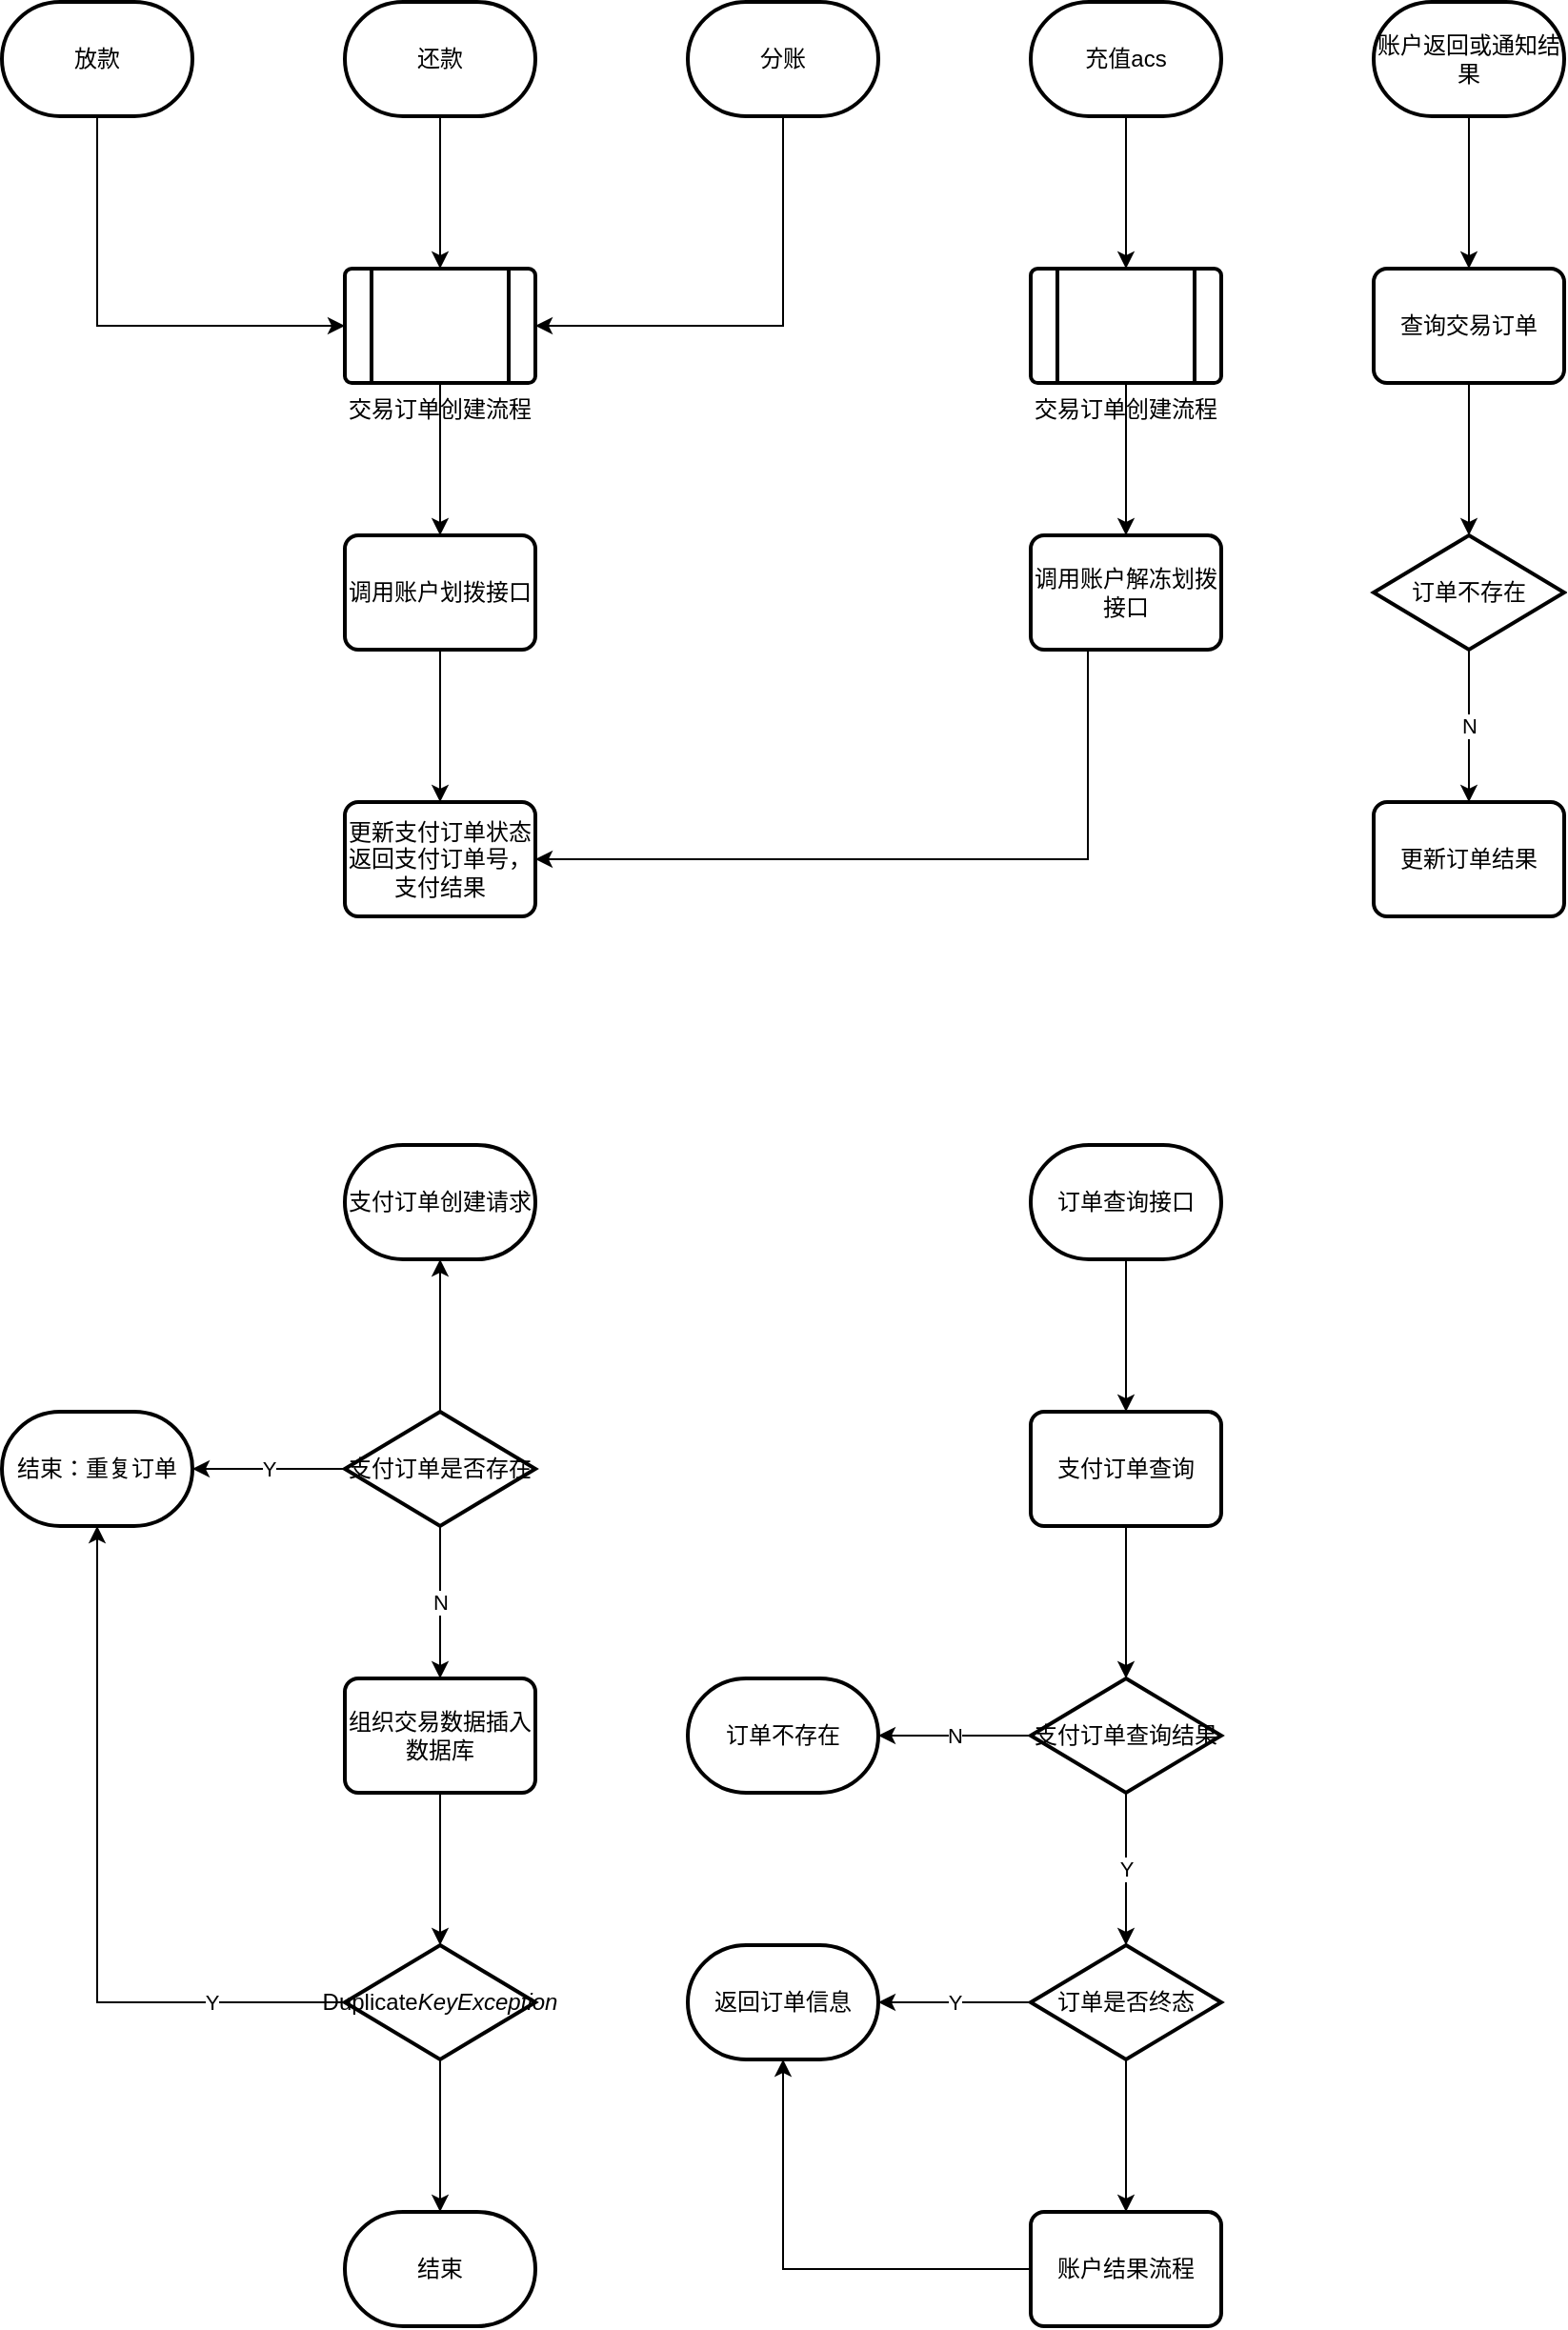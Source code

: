 <mxfile version="10.6.3" type="github"><diagram id="NWJcT1QCW1dGEFIDILSk" name="第 1 页"><mxGraphModel dx="1398" dy="833" grid="1" gridSize="10" guides="1" tooltips="1" connect="1" arrows="1" fold="1" page="1" pageScale="1" pageWidth="1100" pageHeight="850" math="0" shadow="0"><root><mxCell id="0"/><mxCell id="1" parent="0"/><mxCell id="Udy7956C5ADxA2FnRkIs-68" style="edgeStyle=orthogonalEdgeStyle;rounded=0;orthogonalLoop=1;jettySize=auto;html=1;" edge="1" parent="1" source="Udy7956C5ADxA2FnRkIs-1" target="Udy7956C5ADxA2FnRkIs-67"><mxGeometry relative="1" as="geometry"/></mxCell><mxCell id="Udy7956C5ADxA2FnRkIs-1" value="还款" style="strokeWidth=2;html=1;shape=mxgraph.flowchart.terminator;whiteSpace=wrap;fontFamily=Helvetica;fontSize=12;fontColor=#000000;align=center;strokeColor=#000000;fillColor=#ffffff;" vertex="1" parent="1"><mxGeometry x="310" y="40" width="100" height="60" as="geometry"/></mxCell><mxCell id="Udy7956C5ADxA2FnRkIs-39" value="" style="edgeStyle=orthogonalEdgeStyle;rounded=0;orthogonalLoop=1;jettySize=auto;html=1;" edge="1" parent="1" source="Udy7956C5ADxA2FnRkIs-32" target="Udy7956C5ADxA2FnRkIs-38"><mxGeometry relative="1" as="geometry"/></mxCell><mxCell id="Udy7956C5ADxA2FnRkIs-32" value="调用账户划拨接口" style="rounded=1;whiteSpace=wrap;html=1;absoluteArcSize=1;arcSize=14;strokeWidth=2;fontFamily=Helvetica;fontSize=12;fontColor=#000000;align=center;strokeColor=#000000;fillColor=#ffffff;" vertex="1" parent="1"><mxGeometry x="310" y="320" width="100" height="60" as="geometry"/></mxCell><mxCell id="Udy7956C5ADxA2FnRkIs-38" value="&lt;div&gt;更新支付订单状态&lt;/div&gt;&lt;div&gt;返回支付订单号，支付结果&lt;br&gt;&lt;/div&gt;" style="rounded=1;whiteSpace=wrap;html=1;absoluteArcSize=1;arcSize=14;strokeWidth=2;fontFamily=Helvetica;fontSize=12;fontColor=#000000;align=center;strokeColor=#000000;fillColor=#ffffff;" vertex="1" parent="1"><mxGeometry x="310" y="460" width="100" height="60" as="geometry"/></mxCell><mxCell id="Udy7956C5ADxA2FnRkIs-69" style="edgeStyle=orthogonalEdgeStyle;rounded=0;orthogonalLoop=1;jettySize=auto;html=1;entryX=0;entryY=0.5;entryDx=0;entryDy=0;" edge="1" parent="1" source="Udy7956C5ADxA2FnRkIs-4" target="Udy7956C5ADxA2FnRkIs-67"><mxGeometry relative="1" as="geometry"><Array as="points"><mxPoint x="180" y="210"/></Array></mxGeometry></mxCell><mxCell id="Udy7956C5ADxA2FnRkIs-4" value="放款" style="strokeWidth=2;html=1;shape=mxgraph.flowchart.terminator;whiteSpace=wrap;fontFamily=Helvetica;fontSize=12;fontColor=#000000;align=center;strokeColor=#000000;fillColor=#ffffff;" vertex="1" parent="1"><mxGeometry x="130" y="40" width="100" height="60" as="geometry"/></mxCell><mxCell id="Udy7956C5ADxA2FnRkIs-70" style="edgeStyle=orthogonalEdgeStyle;rounded=0;orthogonalLoop=1;jettySize=auto;html=1;entryX=1;entryY=0.5;entryDx=0;entryDy=0;" edge="1" parent="1" source="Udy7956C5ADxA2FnRkIs-2" target="Udy7956C5ADxA2FnRkIs-67"><mxGeometry relative="1" as="geometry"><Array as="points"><mxPoint x="540" y="210"/></Array></mxGeometry></mxCell><mxCell id="Udy7956C5ADxA2FnRkIs-2" value="分账" style="strokeWidth=2;html=1;shape=mxgraph.flowchart.terminator;whiteSpace=wrap;fontFamily=Helvetica;fontSize=12;fontColor=#000000;align=center;strokeColor=#000000;fillColor=#ffffff;" vertex="1" parent="1"><mxGeometry x="490" y="40" width="100" height="60" as="geometry"/></mxCell><mxCell id="Udy7956C5ADxA2FnRkIs-78" value="" style="edgeStyle=orthogonalEdgeStyle;rounded=0;orthogonalLoop=1;jettySize=auto;html=1;" edge="1" parent="1" source="Udy7956C5ADxA2FnRkIs-50" target="Udy7956C5ADxA2FnRkIs-77"><mxGeometry relative="1" as="geometry"/></mxCell><mxCell id="Udy7956C5ADxA2FnRkIs-50" value="充值acs" style="strokeWidth=2;html=1;shape=mxgraph.flowchart.terminator;whiteSpace=wrap;fontFamily=Helvetica;fontSize=12;fontColor=#000000;align=center;strokeColor=#000000;fillColor=#ffffff;" vertex="1" parent="1"><mxGeometry x="670" y="40" width="100" height="60" as="geometry"/></mxCell><mxCell id="Udy7956C5ADxA2FnRkIs-55" value="" style="edgeStyle=orthogonalEdgeStyle;rounded=0;orthogonalLoop=1;jettySize=auto;html=1;" edge="1" parent="1" source="Udy7956C5ADxA2FnRkIs-53" target="Udy7956C5ADxA2FnRkIs-40"><mxGeometry relative="1" as="geometry"/></mxCell><mxCell id="Udy7956C5ADxA2FnRkIs-53" value="账户返回或通知结果" style="strokeWidth=2;html=1;shape=mxgraph.flowchart.terminator;whiteSpace=wrap;fontFamily=Helvetica;fontSize=12;fontColor=#000000;align=center;strokeColor=#000000;fillColor=#ffffff;" vertex="1" parent="1"><mxGeometry x="850" y="40" width="100" height="60" as="geometry"/></mxCell><mxCell id="Udy7956C5ADxA2FnRkIs-43" value="" style="edgeStyle=orthogonalEdgeStyle;rounded=0;orthogonalLoop=1;jettySize=auto;html=1;" edge="1" parent="1" source="Udy7956C5ADxA2FnRkIs-40" target="Udy7956C5ADxA2FnRkIs-42"><mxGeometry relative="1" as="geometry"/></mxCell><mxCell id="Udy7956C5ADxA2FnRkIs-40" value="查询交易订单" style="rounded=1;whiteSpace=wrap;html=1;absoluteArcSize=1;arcSize=14;strokeWidth=2;fontFamily=Helvetica;fontSize=12;fontColor=#000000;align=center;strokeColor=#000000;fillColor=#ffffff;" vertex="1" parent="1"><mxGeometry x="850" y="180" width="100" height="60" as="geometry"/></mxCell><mxCell id="Udy7956C5ADxA2FnRkIs-45" value="N" style="edgeStyle=orthogonalEdgeStyle;rounded=0;orthogonalLoop=1;jettySize=auto;html=1;" edge="1" parent="1" source="Udy7956C5ADxA2FnRkIs-42" target="Udy7956C5ADxA2FnRkIs-44"><mxGeometry relative="1" as="geometry"/></mxCell><mxCell id="Udy7956C5ADxA2FnRkIs-42" value="订单不存在" style="strokeWidth=2;html=1;shape=mxgraph.flowchart.decision;whiteSpace=wrap;fontFamily=Helvetica;fontSize=12;fontColor=#000000;align=center;strokeColor=#000000;fillColor=#ffffff;" vertex="1" parent="1"><mxGeometry x="850" y="320" width="100" height="60" as="geometry"/></mxCell><mxCell id="Udy7956C5ADxA2FnRkIs-44" value="更新订单结果" style="rounded=1;whiteSpace=wrap;html=1;absoluteArcSize=1;arcSize=14;strokeWidth=2;fontFamily=Helvetica;fontSize=12;fontColor=#000000;align=center;strokeColor=#000000;fillColor=#ffffff;" vertex="1" parent="1"><mxGeometry x="850" y="460" width="100" height="60" as="geometry"/></mxCell><mxCell id="Udy7956C5ADxA2FnRkIs-58" value="N" style="edgeStyle=none;rounded=0;orthogonalLoop=1;jettySize=auto;html=1;" edge="1" parent="1" source="Udy7956C5ADxA2FnRkIs-60" target="Udy7956C5ADxA2FnRkIs-63"><mxGeometry relative="1" as="geometry"/></mxCell><mxCell id="Udy7956C5ADxA2FnRkIs-59" value="Y" style="edgeStyle=none;rounded=0;orthogonalLoop=1;jettySize=auto;html=1;" edge="1" parent="1" source="Udy7956C5ADxA2FnRkIs-60" target="Udy7956C5ADxA2FnRkIs-61"><mxGeometry relative="1" as="geometry"/></mxCell><mxCell id="Udy7956C5ADxA2FnRkIs-74" value="" style="edgeStyle=orthogonalEdgeStyle;rounded=0;orthogonalLoop=1;jettySize=auto;html=1;" edge="1" parent="1" source="Udy7956C5ADxA2FnRkIs-60" target="Udy7956C5ADxA2FnRkIs-73"><mxGeometry relative="1" as="geometry"/></mxCell><mxCell id="Udy7956C5ADxA2FnRkIs-60" value="支付订单是否存在" style="strokeWidth=2;html=1;shape=mxgraph.flowchart.decision;whiteSpace=wrap;fontFamily=Helvetica;fontSize=12;fontColor=#000000;align=center;strokeColor=#000000;fillColor=#ffffff;" vertex="1" parent="1"><mxGeometry x="310" y="780" width="100" height="60" as="geometry"/></mxCell><mxCell id="Udy7956C5ADxA2FnRkIs-73" value="支付订单创建请求" style="strokeWidth=2;html=1;shape=mxgraph.flowchart.terminator;whiteSpace=wrap;fontFamily=Helvetica;fontSize=12;fontColor=#000000;align=center;strokeColor=#000000;fillColor=#ffffff;" vertex="1" parent="1"><mxGeometry x="310" y="640" width="100" height="60" as="geometry"/></mxCell><mxCell id="Udy7956C5ADxA2FnRkIs-84" value="" style="edgeStyle=orthogonalEdgeStyle;rounded=0;orthogonalLoop=1;jettySize=auto;html=1;" edge="1" parent="1" source="Udy7956C5ADxA2FnRkIs-82" target="Udy7956C5ADxA2FnRkIs-83"><mxGeometry relative="1" as="geometry"/></mxCell><mxCell id="Udy7956C5ADxA2FnRkIs-82" value="订单查询接口" style="strokeWidth=2;html=1;shape=mxgraph.flowchart.terminator;whiteSpace=wrap;fontFamily=Helvetica;fontSize=12;fontColor=#000000;align=center;strokeColor=#000000;fillColor=#ffffff;" vertex="1" parent="1"><mxGeometry x="670" y="640" width="100" height="60" as="geometry"/></mxCell><mxCell id="Udy7956C5ADxA2FnRkIs-86" value="" style="edgeStyle=orthogonalEdgeStyle;rounded=0;orthogonalLoop=1;jettySize=auto;html=1;" edge="1" parent="1" source="Udy7956C5ADxA2FnRkIs-83" target="Udy7956C5ADxA2FnRkIs-85"><mxGeometry relative="1" as="geometry"/></mxCell><mxCell id="Udy7956C5ADxA2FnRkIs-83" value="支付订单查询" style="rounded=1;whiteSpace=wrap;html=1;absoluteArcSize=1;arcSize=14;strokeWidth=2;fontFamily=Helvetica;fontSize=12;fontColor=#000000;align=center;strokeColor=#000000;fillColor=#ffffff;" vertex="1" parent="1"><mxGeometry x="670" y="780" width="100" height="60" as="geometry"/></mxCell><mxCell id="Udy7956C5ADxA2FnRkIs-92" value="N" style="edgeStyle=orthogonalEdgeStyle;rounded=0;orthogonalLoop=1;jettySize=auto;html=1;" edge="1" parent="1" source="Udy7956C5ADxA2FnRkIs-85" target="Udy7956C5ADxA2FnRkIs-91"><mxGeometry relative="1" as="geometry"/></mxCell><mxCell id="Udy7956C5ADxA2FnRkIs-100" value="Y" style="edgeStyle=orthogonalEdgeStyle;rounded=0;orthogonalLoop=1;jettySize=auto;html=1;" edge="1" parent="1" source="Udy7956C5ADxA2FnRkIs-85" target="Udy7956C5ADxA2FnRkIs-99"><mxGeometry relative="1" as="geometry"/></mxCell><mxCell id="Udy7956C5ADxA2FnRkIs-85" value="支付订单查询结果" style="strokeWidth=2;html=1;shape=mxgraph.flowchart.decision;whiteSpace=wrap;fontFamily=Helvetica;fontSize=12;fontColor=#000000;align=center;strokeColor=#000000;fillColor=#ffffff;" vertex="1" parent="1"><mxGeometry x="670" y="920" width="100" height="60" as="geometry"/></mxCell><mxCell id="Udy7956C5ADxA2FnRkIs-102" value="Y" style="edgeStyle=orthogonalEdgeStyle;rounded=0;orthogonalLoop=1;jettySize=auto;html=1;" edge="1" parent="1" source="Udy7956C5ADxA2FnRkIs-99" target="Udy7956C5ADxA2FnRkIs-101"><mxGeometry relative="1" as="geometry"/></mxCell><mxCell id="Udy7956C5ADxA2FnRkIs-104" value="" style="edgeStyle=orthogonalEdgeStyle;rounded=0;orthogonalLoop=1;jettySize=auto;html=1;" edge="1" parent="1" source="Udy7956C5ADxA2FnRkIs-99" target="Udy7956C5ADxA2FnRkIs-103"><mxGeometry relative="1" as="geometry"/></mxCell><mxCell id="Udy7956C5ADxA2FnRkIs-99" value="订单是否终态" style="strokeWidth=2;html=1;shape=mxgraph.flowchart.decision;whiteSpace=wrap;fontFamily=Helvetica;fontSize=12;fontColor=#000000;align=center;strokeColor=#000000;fillColor=#ffffff;" vertex="1" parent="1"><mxGeometry x="670" y="1060" width="100" height="60" as="geometry"/></mxCell><mxCell id="Udy7956C5ADxA2FnRkIs-107" style="edgeStyle=orthogonalEdgeStyle;rounded=0;orthogonalLoop=1;jettySize=auto;html=1;entryX=0.5;entryY=1;entryDx=0;entryDy=0;entryPerimeter=0;" edge="1" parent="1" source="Udy7956C5ADxA2FnRkIs-103" target="Udy7956C5ADxA2FnRkIs-101"><mxGeometry relative="1" as="geometry"/></mxCell><mxCell id="Udy7956C5ADxA2FnRkIs-103" value="账户结果流程" style="rounded=1;whiteSpace=wrap;html=1;absoluteArcSize=1;arcSize=14;strokeWidth=2;fontFamily=Helvetica;fontSize=12;fontColor=#000000;align=center;strokeColor=#000000;fillColor=#ffffff;" vertex="1" parent="1"><mxGeometry x="670" y="1200" width="100" height="60" as="geometry"/></mxCell><mxCell id="Udy7956C5ADxA2FnRkIs-101" value="返回订单信息" style="strokeWidth=2;html=1;shape=mxgraph.flowchart.terminator;whiteSpace=wrap;fontFamily=Helvetica;fontSize=12;fontColor=#000000;align=center;strokeColor=#000000;fillColor=#ffffff;" vertex="1" parent="1"><mxGeometry x="490" y="1060" width="100" height="60" as="geometry"/></mxCell><mxCell id="Udy7956C5ADxA2FnRkIs-91" value="订单不存在" style="strokeWidth=2;html=1;shape=mxgraph.flowchart.terminator;whiteSpace=wrap;fontFamily=Helvetica;fontSize=12;fontColor=#000000;align=center;strokeColor=#000000;fillColor=#ffffff;" vertex="1" parent="1"><mxGeometry x="490" y="920" width="100" height="60" as="geometry"/></mxCell><mxCell id="Udy7956C5ADxA2FnRkIs-61" value="结束：重复订单" style="strokeWidth=2;html=1;shape=mxgraph.flowchart.terminator;whiteSpace=wrap;fontFamily=Helvetica;fontSize=12;fontColor=#000000;align=center;strokeColor=#000000;fillColor=#ffffff;" vertex="1" parent="1"><mxGeometry x="130" y="780" width="100" height="60" as="geometry"/></mxCell><mxCell id="Udy7956C5ADxA2FnRkIs-62" value="" style="edgeStyle=orthogonalEdgeStyle;rounded=0;orthogonalLoop=1;jettySize=auto;html=1;" edge="1" parent="1" source="Udy7956C5ADxA2FnRkIs-63" target="Udy7956C5ADxA2FnRkIs-65"><mxGeometry relative="1" as="geometry"/></mxCell><mxCell id="Udy7956C5ADxA2FnRkIs-63" value="组织交易数据插入数据库" style="rounded=1;whiteSpace=wrap;html=1;absoluteArcSize=1;arcSize=14;strokeWidth=2;fontFamily=Helvetica;fontSize=12;fontColor=#000000;align=center;strokeColor=#000000;fillColor=#ffffff;" vertex="1" parent="1"><mxGeometry x="310" y="920" width="100" height="60" as="geometry"/></mxCell><mxCell id="Udy7956C5ADxA2FnRkIs-64" value="Y" style="edgeStyle=orthogonalEdgeStyle;rounded=0;orthogonalLoop=1;jettySize=auto;html=1;" edge="1" parent="1" source="Udy7956C5ADxA2FnRkIs-65" target="Udy7956C5ADxA2FnRkIs-61"><mxGeometry x="-0.632" relative="1" as="geometry"><mxPoint as="offset"/></mxGeometry></mxCell><mxCell id="Udy7956C5ADxA2FnRkIs-76" value="" style="edgeStyle=orthogonalEdgeStyle;rounded=0;orthogonalLoop=1;jettySize=auto;html=1;" edge="1" parent="1" source="Udy7956C5ADxA2FnRkIs-65" target="Udy7956C5ADxA2FnRkIs-75"><mxGeometry relative="1" as="geometry"/></mxCell><mxCell id="Udy7956C5ADxA2FnRkIs-65" value="Duplicate&lt;em&gt;KeyException&lt;/em&gt;" style="strokeWidth=2;html=1;shape=mxgraph.flowchart.decision;whiteSpace=wrap;fontFamily=Helvetica;fontSize=12;fontColor=#000000;align=center;strokeColor=#000000;fillColor=#ffffff;" vertex="1" parent="1"><mxGeometry x="310" y="1060" width="100" height="60" as="geometry"/></mxCell><mxCell id="Udy7956C5ADxA2FnRkIs-75" value="结束" style="strokeWidth=2;html=1;shape=mxgraph.flowchart.terminator;whiteSpace=wrap;fontFamily=Helvetica;fontSize=12;fontColor=#000000;align=center;strokeColor=#000000;fillColor=#ffffff;" vertex="1" parent="1"><mxGeometry x="310" y="1200" width="100" height="60" as="geometry"/></mxCell><mxCell id="Udy7956C5ADxA2FnRkIs-72" value="" style="edgeStyle=orthogonalEdgeStyle;rounded=0;orthogonalLoop=1;jettySize=auto;html=1;" edge="1" parent="1" source="Udy7956C5ADxA2FnRkIs-67" target="Udy7956C5ADxA2FnRkIs-32"><mxGeometry relative="1" as="geometry"/></mxCell><mxCell id="Udy7956C5ADxA2FnRkIs-67" value="交易订单创建流程" style="verticalLabelPosition=bottom;verticalAlign=top;html=1;strokeWidth=2;shape=process;whiteSpace=wrap;rounded=1;size=0.14;arcSize=6;" vertex="1" parent="1"><mxGeometry x="310" y="180" width="100" height="60" as="geometry"/></mxCell><mxCell id="Udy7956C5ADxA2FnRkIs-80" value="" style="edgeStyle=orthogonalEdgeStyle;rounded=0;orthogonalLoop=1;jettySize=auto;html=1;" edge="1" parent="1" source="Udy7956C5ADxA2FnRkIs-77" target="Udy7956C5ADxA2FnRkIs-79"><mxGeometry relative="1" as="geometry"/></mxCell><mxCell id="Udy7956C5ADxA2FnRkIs-77" value="交易订单创建流程" style="verticalLabelPosition=bottom;verticalAlign=top;html=1;strokeWidth=2;shape=process;whiteSpace=wrap;rounded=1;size=0.14;arcSize=6;" vertex="1" parent="1"><mxGeometry x="670" y="180" width="100" height="60" as="geometry"/></mxCell><mxCell id="Udy7956C5ADxA2FnRkIs-81" style="edgeStyle=orthogonalEdgeStyle;rounded=0;orthogonalLoop=1;jettySize=auto;html=1;entryX=1;entryY=0.5;entryDx=0;entryDy=0;" edge="1" parent="1" source="Udy7956C5ADxA2FnRkIs-79" target="Udy7956C5ADxA2FnRkIs-38"><mxGeometry relative="1" as="geometry"><Array as="points"><mxPoint x="700" y="490"/></Array></mxGeometry></mxCell><mxCell id="Udy7956C5ADxA2FnRkIs-79" value="调用账户解冻划拨接口" style="rounded=1;whiteSpace=wrap;html=1;absoluteArcSize=1;arcSize=14;strokeWidth=2;fontFamily=Helvetica;fontSize=12;fontColor=#000000;align=center;strokeColor=#000000;fillColor=#ffffff;" vertex="1" parent="1"><mxGeometry x="670" y="320" width="100" height="60" as="geometry"/></mxCell></root></mxGraphModel></diagram></mxfile>